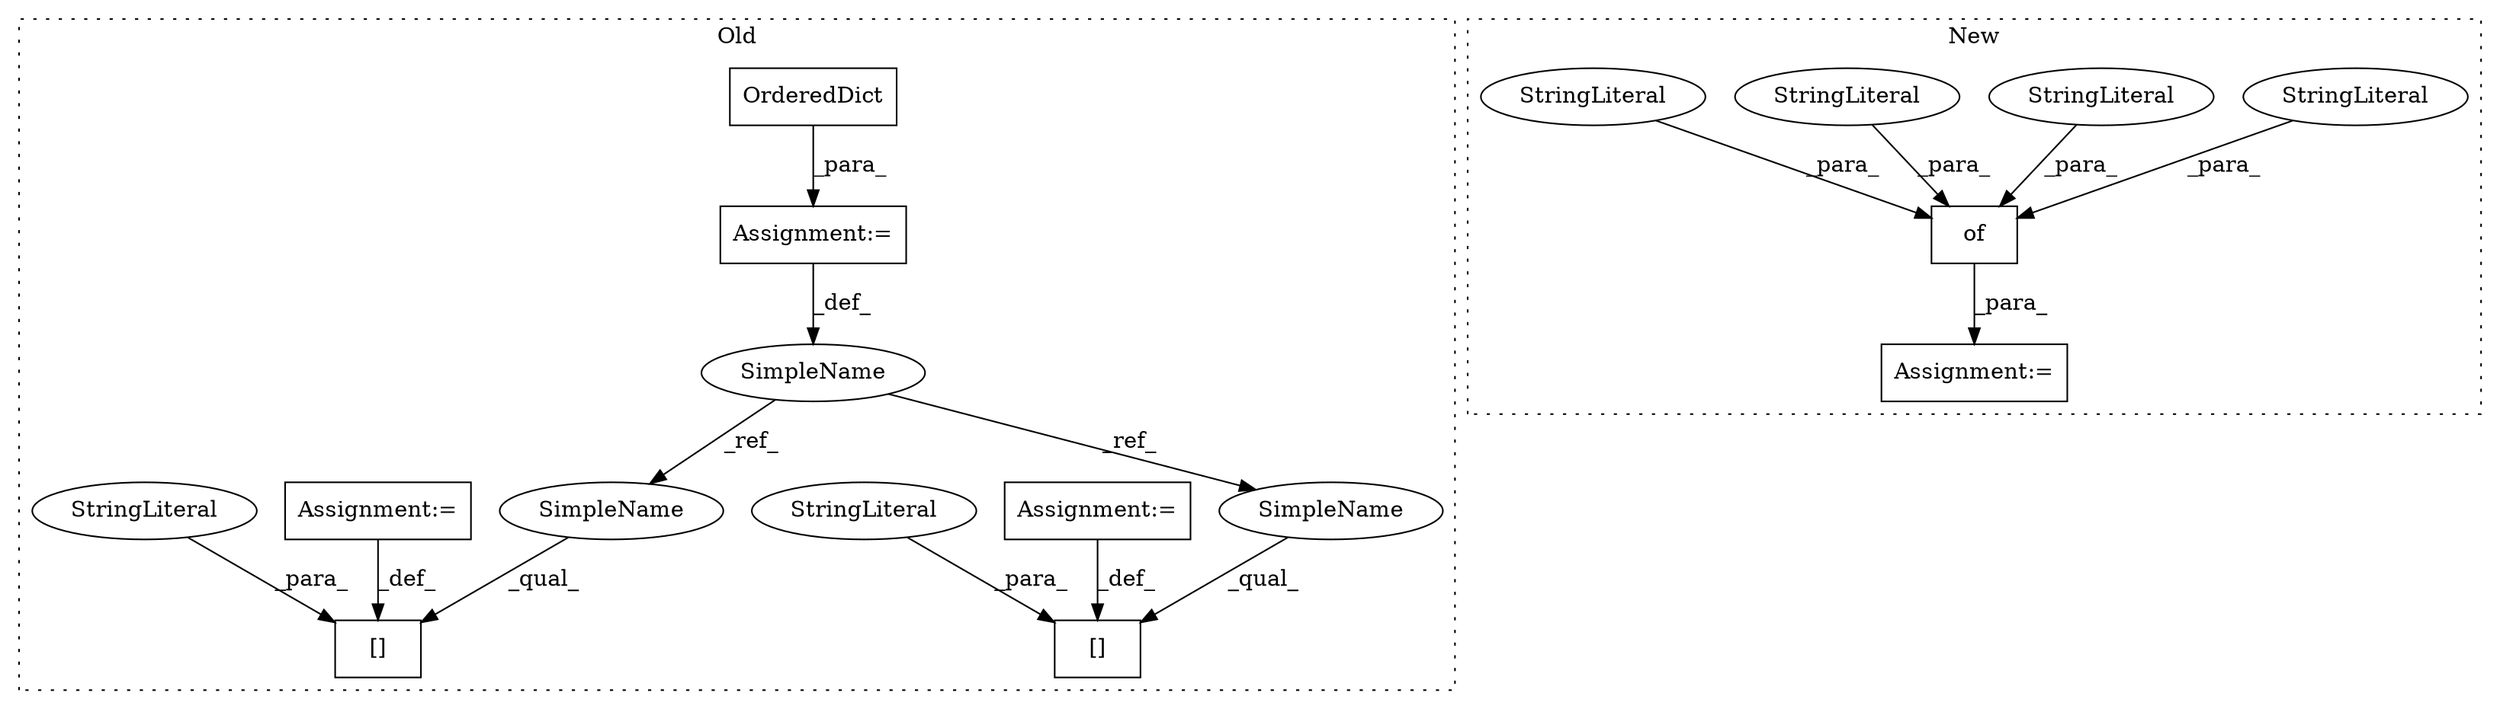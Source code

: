 digraph G {
subgraph cluster0 {
1 [label="OrderedDict" a="32" s="13635" l="13" shape="box"];
3 [label="Assignment:=" a="7" s="13634" l="1" shape="box"];
9 [label="[]" a="2" s="13704,13717" l="4,1" shape="box"];
10 [label="SimpleName" a="42" s="13631" l="3" shape="ellipse"];
11 [label="[]" a="2" s="13654,13667" l="4,1" shape="box"];
12 [label="Assignment:=" a="7" s="13718" l="1" shape="box"];
13 [label="Assignment:=" a="7" s="13668" l="1" shape="box"];
14 [label="StringLiteral" a="45" s="13708" l="9" shape="ellipse"];
15 [label="StringLiteral" a="45" s="13658" l="9" shape="ellipse"];
16 [label="SimpleName" a="42" s="13704" l="3" shape="ellipse"];
17 [label="SimpleName" a="42" s="13654" l="3" shape="ellipse"];
label = "Old";
style="dotted";
}
subgraph cluster1 {
2 [label="of" a="32" s="13587,13649" l="3,1" shape="box"];
4 [label="Assignment:=" a="7" s="13582" l="1" shape="box"];
5 [label="StringLiteral" a="45" s="13605" l="9" shape="ellipse"];
6 [label="StringLiteral" a="45" s="13635" l="9" shape="ellipse"];
7 [label="StringLiteral" a="45" s="13590" l="9" shape="ellipse"];
8 [label="StringLiteral" a="45" s="13620" l="9" shape="ellipse"];
label = "New";
style="dotted";
}
1 -> 3 [label="_para_"];
2 -> 4 [label="_para_"];
3 -> 10 [label="_def_"];
5 -> 2 [label="_para_"];
6 -> 2 [label="_para_"];
7 -> 2 [label="_para_"];
8 -> 2 [label="_para_"];
10 -> 16 [label="_ref_"];
10 -> 17 [label="_ref_"];
12 -> 9 [label="_def_"];
13 -> 11 [label="_def_"];
14 -> 9 [label="_para_"];
15 -> 11 [label="_para_"];
16 -> 9 [label="_qual_"];
17 -> 11 [label="_qual_"];
}